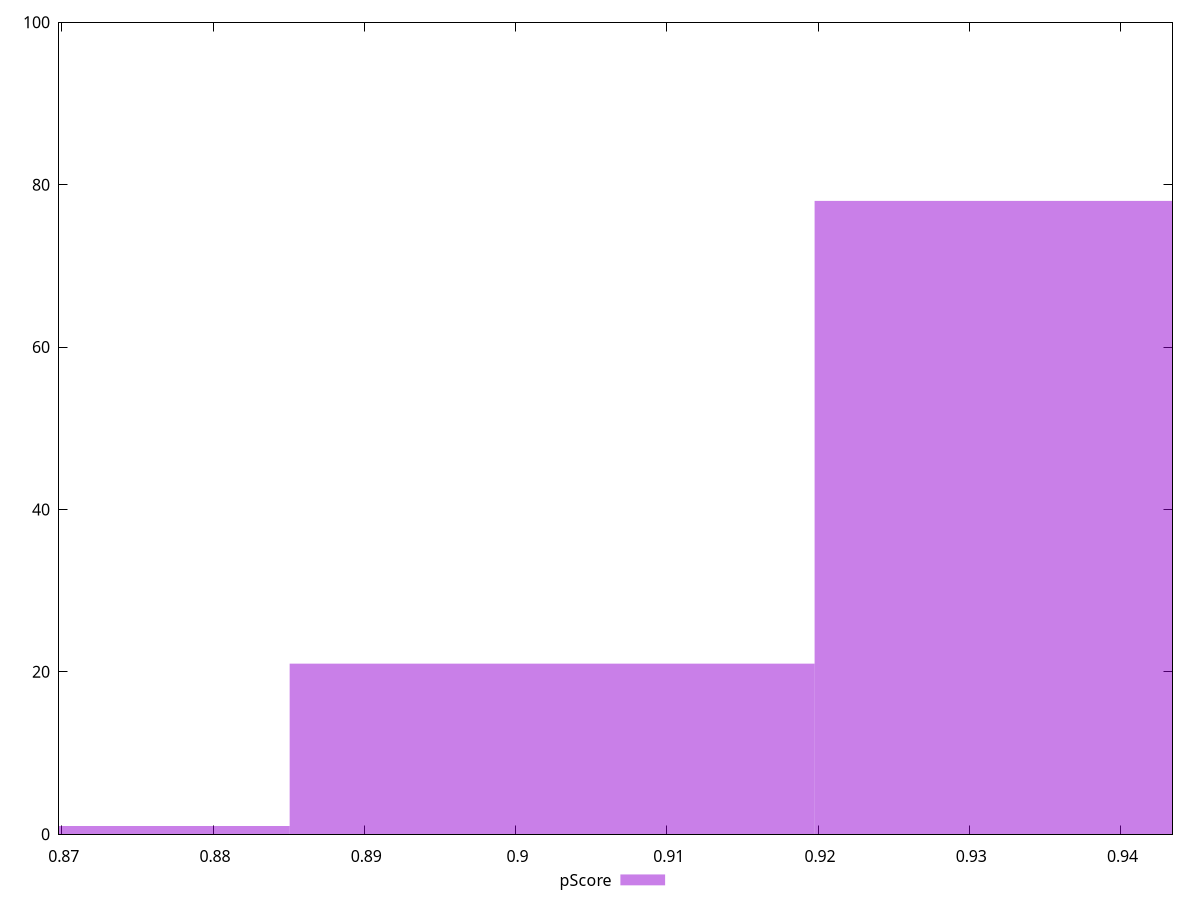 reset

$pScore <<EOF
0.8677097164788391 1
0.9371264937971463 78
0.9024181051379927 21
EOF

set key outside below
set boxwidth 0.034708388659153565
set xrange [0.8698139607584436:0.9434357741485431]
set yrange [0:100]
set trange [0:100]
set style fill transparent solid 0.5 noborder
set terminal svg size 640, 490 enhanced background rgb 'white'
set output "report_00018_2021-02-10T15-25-16.877Z/first-contentful-paint/samples/pages+cached/pScore/histogram.svg"

plot $pScore title "pScore" with boxes

reset
